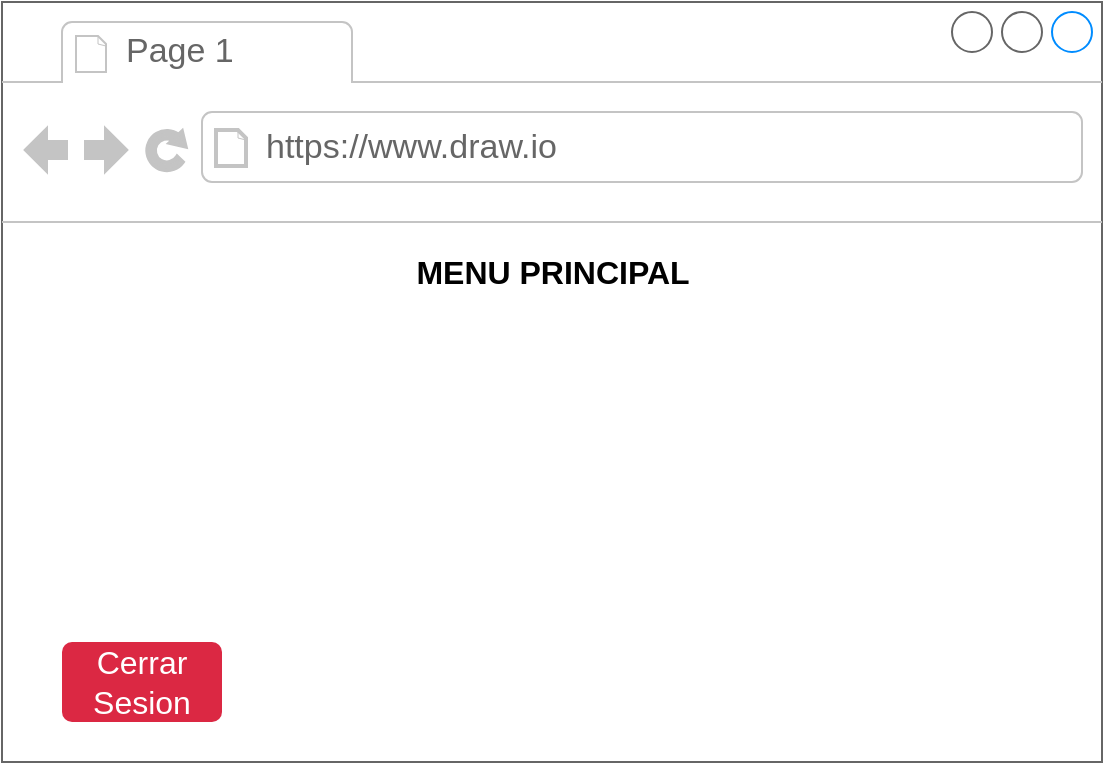 <mxfile version="28.2.7">
  <diagram name="Página-1" id="DSzhHPPsnKTVUcIFO_Gz">
    <mxGraphModel dx="1042" dy="527" grid="1" gridSize="10" guides="1" tooltips="1" connect="1" arrows="1" fold="1" page="1" pageScale="1" pageWidth="827" pageHeight="1169" math="0" shadow="0">
      <root>
        <mxCell id="0" />
        <mxCell id="1" parent="0" />
        <mxCell id="5kNofB8s2dBSDwoiM2b_-1" value="" style="strokeWidth=1;shadow=0;dashed=0;align=center;html=1;shape=mxgraph.mockup.containers.browserWindow;rSize=0;strokeColor=#666666;strokeColor2=#008cff;strokeColor3=#c4c4c4;mainText=,;recursiveResize=0;" vertex="1" parent="1">
          <mxGeometry x="160" y="80" width="550" height="380" as="geometry" />
        </mxCell>
        <mxCell id="5kNofB8s2dBSDwoiM2b_-2" value="Page 1" style="strokeWidth=1;shadow=0;dashed=0;align=center;html=1;shape=mxgraph.mockup.containers.anchor;fontSize=17;fontColor=#666666;align=left;whiteSpace=wrap;" vertex="1" parent="5kNofB8s2dBSDwoiM2b_-1">
          <mxGeometry x="60" y="12" width="110" height="26" as="geometry" />
        </mxCell>
        <mxCell id="5kNofB8s2dBSDwoiM2b_-3" value="https://www.draw.io" style="strokeWidth=1;shadow=0;dashed=0;align=center;html=1;shape=mxgraph.mockup.containers.anchor;rSize=0;fontSize=17;fontColor=#666666;align=left;" vertex="1" parent="5kNofB8s2dBSDwoiM2b_-1">
          <mxGeometry x="130" y="60" width="250" height="26" as="geometry" />
        </mxCell>
        <mxCell id="5kNofB8s2dBSDwoiM2b_-4" value="&lt;font style=&quot;font-size: 16px;&quot;&gt;&lt;b&gt;MENU PRINCIPAL&lt;/b&gt;&lt;/font&gt;" style="text;html=1;whiteSpace=wrap;strokeColor=none;fillColor=none;align=center;verticalAlign=middle;rounded=0;" vertex="1" parent="5kNofB8s2dBSDwoiM2b_-1">
          <mxGeometry x="192.5" y="120" width="165" height="30" as="geometry" />
        </mxCell>
        <mxCell id="5kNofB8s2dBSDwoiM2b_-5" value="Cerrar Sesion" style="html=1;shadow=0;dashed=0;shape=mxgraph.bootstrap.rrect;rSize=5;strokeColor=none;strokeWidth=1;fillColor=#DB2843;fontColor=#FFFFFF;whiteSpace=wrap;align=center;verticalAlign=middle;spacingLeft=0;fontStyle=0;fontSize=16;spacing=5;" vertex="1" parent="5kNofB8s2dBSDwoiM2b_-1">
          <mxGeometry x="30" y="320" width="80" height="40" as="geometry" />
        </mxCell>
      </root>
    </mxGraphModel>
  </diagram>
</mxfile>
